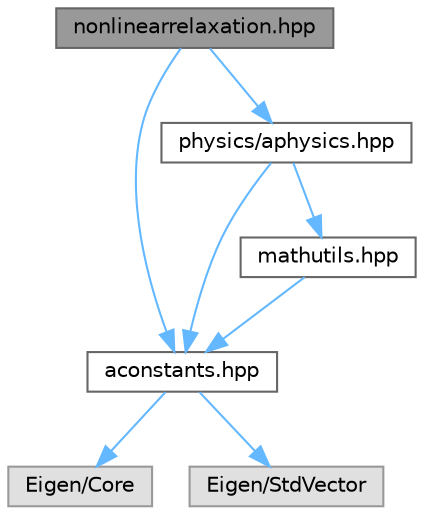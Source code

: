 digraph "nonlinearrelaxation.hpp"
{
 // LATEX_PDF_SIZE
  bgcolor="transparent";
  edge [fontname=Helvetica,fontsize=10,labelfontname=Helvetica,labelfontsize=10];
  node [fontname=Helvetica,fontsize=10,shape=box,height=0.2,width=0.4];
  Node1 [id="Node000001",label="nonlinearrelaxation.hpp",height=0.2,width=0.4,color="gray40", fillcolor="grey60", style="filled", fontcolor="black",tooltip="Methods to underrelax the nonlinear update for better stability or convergence."];
  Node1 -> Node2 [id="edge1_Node000001_Node000002",color="steelblue1",style="solid",tooltip=" "];
  Node2 [id="Node000002",label="aconstants.hpp",height=0.2,width=0.4,color="grey40", fillcolor="white", style="filled",URL="$aconstants_8hpp.html",tooltip="Defines some macro constants and typedefs used throughout the code."];
  Node2 -> Node3 [id="edge2_Node000002_Node000003",color="steelblue1",style="solid",tooltip=" "];
  Node3 [id="Node000003",label="Eigen/Core",height=0.2,width=0.4,color="grey60", fillcolor="#E0E0E0", style="filled",tooltip=" "];
  Node2 -> Node4 [id="edge3_Node000002_Node000004",color="steelblue1",style="solid",tooltip=" "];
  Node4 [id="Node000004",label="Eigen/StdVector",height=0.2,width=0.4,color="grey60", fillcolor="#E0E0E0", style="filled",tooltip=" "];
  Node1 -> Node5 [id="edge4_Node000001_Node000005",color="steelblue1",style="solid",tooltip=" "];
  Node5 [id="Node000005",label="physics/aphysics.hpp",height=0.2,width=0.4,color="grey40", fillcolor="white", style="filled",URL="$aphysics_8hpp.html",tooltip="Provides analytical flux computation contexts."];
  Node5 -> Node2 [id="edge5_Node000005_Node000002",color="steelblue1",style="solid",tooltip=" "];
  Node5 -> Node6 [id="edge6_Node000005_Node000006",color="steelblue1",style="solid",tooltip=" "];
  Node6 [id="Node000006",label="mathutils.hpp",height=0.2,width=0.4,color="grey40", fillcolor="white", style="filled",URL="$mathutils_8hpp.html",tooltip="Provides convenient functions for certain geometric or calculus operations."];
  Node6 -> Node2 [id="edge7_Node000006_Node000002",color="steelblue1",style="solid",tooltip=" "];
}
